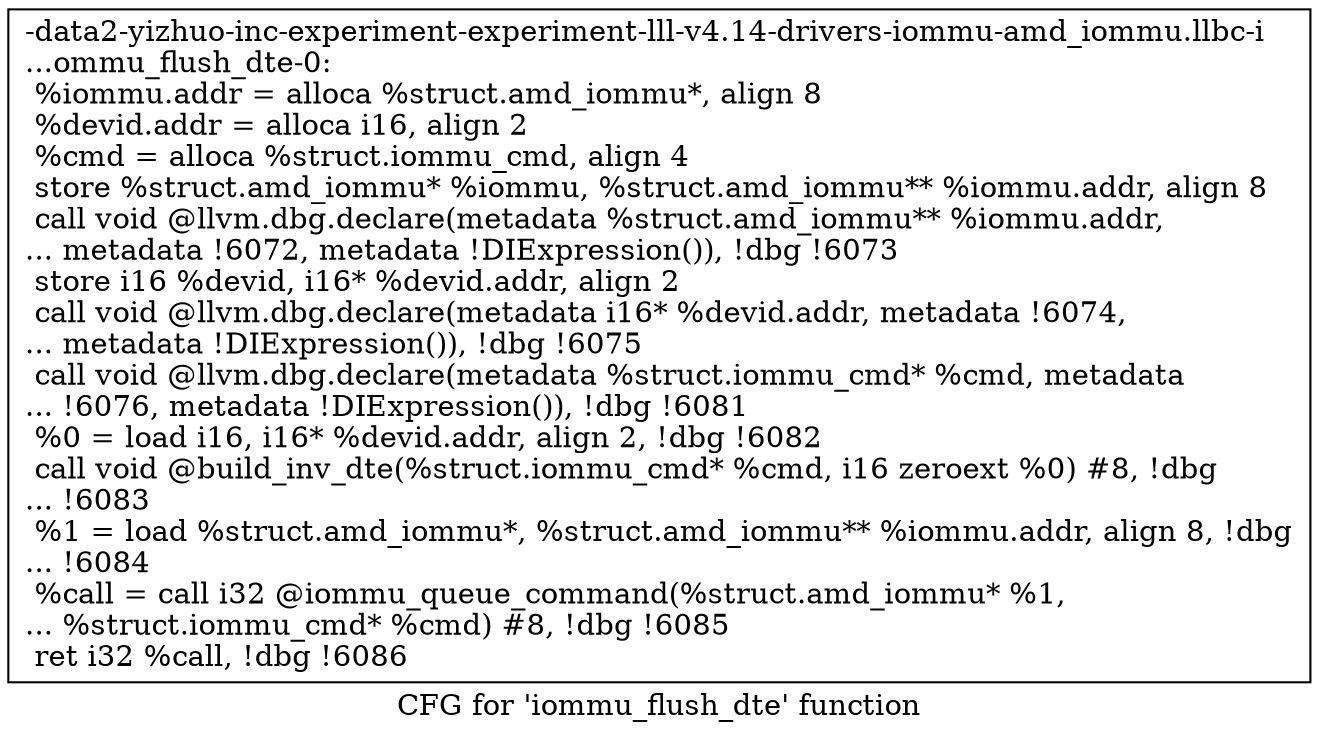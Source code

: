 digraph "CFG for 'iommu_flush_dte' function" {
	label="CFG for 'iommu_flush_dte' function";

	Node0x561b94753d40 [shape=record,label="{-data2-yizhuo-inc-experiment-experiment-lll-v4.14-drivers-iommu-amd_iommu.llbc-i\l...ommu_flush_dte-0:\l  %iommu.addr = alloca %struct.amd_iommu*, align 8\l  %devid.addr = alloca i16, align 2\l  %cmd = alloca %struct.iommu_cmd, align 4\l  store %struct.amd_iommu* %iommu, %struct.amd_iommu** %iommu.addr, align 8\l  call void @llvm.dbg.declare(metadata %struct.amd_iommu** %iommu.addr,\l... metadata !6072, metadata !DIExpression()), !dbg !6073\l  store i16 %devid, i16* %devid.addr, align 2\l  call void @llvm.dbg.declare(metadata i16* %devid.addr, metadata !6074,\l... metadata !DIExpression()), !dbg !6075\l  call void @llvm.dbg.declare(metadata %struct.iommu_cmd* %cmd, metadata\l... !6076, metadata !DIExpression()), !dbg !6081\l  %0 = load i16, i16* %devid.addr, align 2, !dbg !6082\l  call void @build_inv_dte(%struct.iommu_cmd* %cmd, i16 zeroext %0) #8, !dbg\l... !6083\l  %1 = load %struct.amd_iommu*, %struct.amd_iommu** %iommu.addr, align 8, !dbg\l... !6084\l  %call = call i32 @iommu_queue_command(%struct.amd_iommu* %1,\l... %struct.iommu_cmd* %cmd) #8, !dbg !6085\l  ret i32 %call, !dbg !6086\l}"];
}
